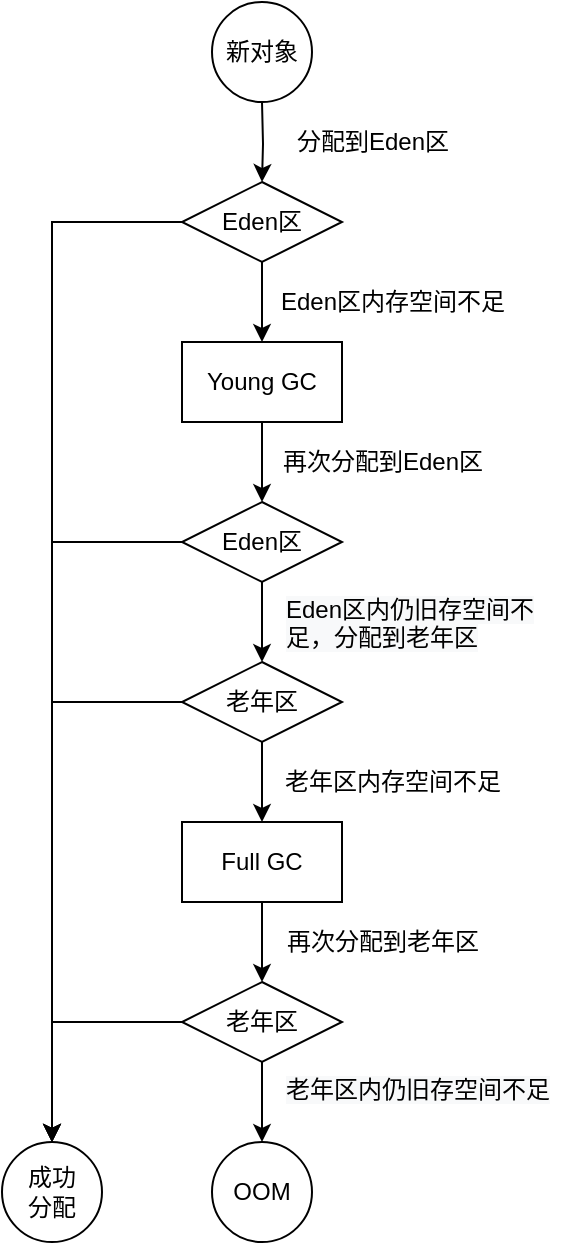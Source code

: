 <mxfile version="15.6.8" type="github">
  <diagram id="_98956hBXzSBnoxRIqcM" name="Page-1">
    <mxGraphModel dx="920" dy="513" grid="1" gridSize="10" guides="1" tooltips="1" connect="1" arrows="1" fold="1" page="1" pageScale="1" pageWidth="827" pageHeight="1169" math="0" shadow="0">
      <root>
        <mxCell id="0" />
        <mxCell id="1" parent="0" />
        <mxCell id="tfeWMHWeHRs0Ee3GljUW-4" value="" style="edgeStyle=orthogonalEdgeStyle;rounded=0;orthogonalLoop=1;jettySize=auto;html=1;" edge="1" parent="1" target="tfeWMHWeHRs0Ee3GljUW-3">
          <mxGeometry relative="1" as="geometry">
            <mxPoint x="240" y="120" as="sourcePoint" />
          </mxGeometry>
        </mxCell>
        <mxCell id="tfeWMHWeHRs0Ee3GljUW-6" value="" style="edgeStyle=orthogonalEdgeStyle;rounded=0;orthogonalLoop=1;jettySize=auto;html=1;" edge="1" parent="1" source="tfeWMHWeHRs0Ee3GljUW-3" target="tfeWMHWeHRs0Ee3GljUW-5">
          <mxGeometry relative="1" as="geometry" />
        </mxCell>
        <mxCell id="tfeWMHWeHRs0Ee3GljUW-43" style="edgeStyle=orthogonalEdgeStyle;rounded=0;orthogonalLoop=1;jettySize=auto;html=1;" edge="1" parent="1" source="tfeWMHWeHRs0Ee3GljUW-3" target="tfeWMHWeHRs0Ee3GljUW-40">
          <mxGeometry relative="1" as="geometry" />
        </mxCell>
        <mxCell id="tfeWMHWeHRs0Ee3GljUW-3" value="Eden区" style="rhombus;whiteSpace=wrap;html=1;" vertex="1" parent="1">
          <mxGeometry x="200" y="160" width="80" height="40" as="geometry" />
        </mxCell>
        <mxCell id="tfeWMHWeHRs0Ee3GljUW-8" value="" style="edgeStyle=orthogonalEdgeStyle;rounded=0;orthogonalLoop=1;jettySize=auto;html=1;" edge="1" parent="1" source="tfeWMHWeHRs0Ee3GljUW-5" target="tfeWMHWeHRs0Ee3GljUW-7">
          <mxGeometry relative="1" as="geometry" />
        </mxCell>
        <mxCell id="tfeWMHWeHRs0Ee3GljUW-5" value="Young GC" style="whiteSpace=wrap;html=1;" vertex="1" parent="1">
          <mxGeometry x="200" y="240" width="80" height="40" as="geometry" />
        </mxCell>
        <mxCell id="tfeWMHWeHRs0Ee3GljUW-25" value="" style="edgeStyle=orthogonalEdgeStyle;rounded=0;orthogonalLoop=1;jettySize=auto;html=1;" edge="1" parent="1" source="tfeWMHWeHRs0Ee3GljUW-7" target="tfeWMHWeHRs0Ee3GljUW-24">
          <mxGeometry relative="1" as="geometry" />
        </mxCell>
        <mxCell id="tfeWMHWeHRs0Ee3GljUW-41" value="" style="edgeStyle=orthogonalEdgeStyle;rounded=0;orthogonalLoop=1;jettySize=auto;html=1;" edge="1" parent="1" source="tfeWMHWeHRs0Ee3GljUW-7" target="tfeWMHWeHRs0Ee3GljUW-40">
          <mxGeometry relative="1" as="geometry" />
        </mxCell>
        <mxCell id="tfeWMHWeHRs0Ee3GljUW-7" value="Eden区" style="rhombus;whiteSpace=wrap;html=1;" vertex="1" parent="1">
          <mxGeometry x="200" y="320" width="80" height="40" as="geometry" />
        </mxCell>
        <mxCell id="tfeWMHWeHRs0Ee3GljUW-14" value="" style="edgeStyle=orthogonalEdgeStyle;rounded=0;orthogonalLoop=1;jettySize=auto;html=1;" edge="1" parent="1" source="tfeWMHWeHRs0Ee3GljUW-9" target="tfeWMHWeHRs0Ee3GljUW-13">
          <mxGeometry relative="1" as="geometry" />
        </mxCell>
        <mxCell id="tfeWMHWeHRs0Ee3GljUW-9" value="Full GC" style="whiteSpace=wrap;html=1;" vertex="1" parent="1">
          <mxGeometry x="200" y="480" width="80" height="40" as="geometry" />
        </mxCell>
        <mxCell id="tfeWMHWeHRs0Ee3GljUW-19" value="" style="edgeStyle=orthogonalEdgeStyle;rounded=0;orthogonalLoop=1;jettySize=auto;html=1;" edge="1" parent="1" source="tfeWMHWeHRs0Ee3GljUW-13">
          <mxGeometry relative="1" as="geometry">
            <mxPoint x="240" y="640" as="targetPoint" />
          </mxGeometry>
        </mxCell>
        <mxCell id="tfeWMHWeHRs0Ee3GljUW-46" style="edgeStyle=orthogonalEdgeStyle;rounded=0;orthogonalLoop=1;jettySize=auto;html=1;" edge="1" parent="1" source="tfeWMHWeHRs0Ee3GljUW-13" target="tfeWMHWeHRs0Ee3GljUW-40">
          <mxGeometry relative="1" as="geometry" />
        </mxCell>
        <mxCell id="tfeWMHWeHRs0Ee3GljUW-13" value="老年区" style="rhombus;whiteSpace=wrap;html=1;" vertex="1" parent="1">
          <mxGeometry x="200" y="560" width="80" height="40" as="geometry" />
        </mxCell>
        <mxCell id="tfeWMHWeHRs0Ee3GljUW-20" value="&lt;span&gt;Eden区内存空间不足&lt;/span&gt;" style="text;html=1;align=center;verticalAlign=middle;resizable=0;points=[];autosize=1;strokeColor=none;fillColor=none;" vertex="1" parent="1">
          <mxGeometry x="240" y="210" width="130" height="20" as="geometry" />
        </mxCell>
        <mxCell id="tfeWMHWeHRs0Ee3GljUW-21" value="&lt;span style=&quot;color: rgb(0 , 0 , 0) ; font-family: &amp;#34;helvetica&amp;#34; ; font-size: 12px ; font-style: normal ; font-weight: 400 ; letter-spacing: normal ; text-align: center ; text-indent: 0px ; text-transform: none ; word-spacing: 0px ; background-color: rgb(248 , 249 , 250) ; display: inline ; float: none&quot;&gt;Eden区内仍旧存空间不足，分配到老年区&lt;/span&gt;" style="text;whiteSpace=wrap;html=1;" vertex="1" parent="1">
          <mxGeometry x="250" y="360" width="140" height="30" as="geometry" />
        </mxCell>
        <mxCell id="tfeWMHWeHRs0Ee3GljUW-22" value="&lt;span style=&quot;color: rgb(0 , 0 , 0) ; font-family: &amp;#34;helvetica&amp;#34; ; font-size: 12px ; font-style: normal ; font-weight: 400 ; letter-spacing: normal ; text-align: center ; text-indent: 0px ; text-transform: none ; word-spacing: 0px ; background-color: rgb(248 , 249 , 250) ; display: inline ; float: none&quot;&gt;老年区内仍旧存空间不足&lt;/span&gt;" style="text;whiteSpace=wrap;html=1;" vertex="1" parent="1">
          <mxGeometry x="250" y="600" width="140" height="30" as="geometry" />
        </mxCell>
        <mxCell id="tfeWMHWeHRs0Ee3GljUW-23" value="&lt;span&gt;老年区内存空间不足&lt;/span&gt;" style="text;html=1;align=center;verticalAlign=middle;resizable=0;points=[];autosize=1;strokeColor=none;fillColor=none;" vertex="1" parent="1">
          <mxGeometry x="245" y="450" width="120" height="20" as="geometry" />
        </mxCell>
        <mxCell id="tfeWMHWeHRs0Ee3GljUW-28" style="edgeStyle=orthogonalEdgeStyle;rounded=0;orthogonalLoop=1;jettySize=auto;html=1;" edge="1" parent="1" source="tfeWMHWeHRs0Ee3GljUW-24" target="tfeWMHWeHRs0Ee3GljUW-9">
          <mxGeometry relative="1" as="geometry" />
        </mxCell>
        <mxCell id="tfeWMHWeHRs0Ee3GljUW-45" style="edgeStyle=orthogonalEdgeStyle;rounded=0;orthogonalLoop=1;jettySize=auto;html=1;entryX=0.5;entryY=0;entryDx=0;entryDy=0;" edge="1" parent="1" source="tfeWMHWeHRs0Ee3GljUW-24" target="tfeWMHWeHRs0Ee3GljUW-40">
          <mxGeometry relative="1" as="geometry" />
        </mxCell>
        <mxCell id="tfeWMHWeHRs0Ee3GljUW-24" value="老年区" style="rhombus;whiteSpace=wrap;html=1;" vertex="1" parent="1">
          <mxGeometry x="200" y="400" width="80" height="40" as="geometry" />
        </mxCell>
        <mxCell id="tfeWMHWeHRs0Ee3GljUW-29" value="分配到Eden区" style="text;html=1;align=center;verticalAlign=middle;resizable=0;points=[];autosize=1;strokeColor=none;fillColor=none;" vertex="1" parent="1">
          <mxGeometry x="250" y="130" width="90" height="20" as="geometry" />
        </mxCell>
        <mxCell id="tfeWMHWeHRs0Ee3GljUW-30" value="再次分配到Eden区" style="text;html=1;align=center;verticalAlign=middle;resizable=0;points=[];autosize=1;strokeColor=none;fillColor=none;" vertex="1" parent="1">
          <mxGeometry x="240" y="290" width="120" height="20" as="geometry" />
        </mxCell>
        <mxCell id="tfeWMHWeHRs0Ee3GljUW-31" value="再次分配到老年区" style="text;html=1;align=center;verticalAlign=middle;resizable=0;points=[];autosize=1;strokeColor=none;fillColor=none;" vertex="1" parent="1">
          <mxGeometry x="245" y="530" width="110" height="20" as="geometry" />
        </mxCell>
        <mxCell id="tfeWMHWeHRs0Ee3GljUW-34" value="新对象" style="ellipse;whiteSpace=wrap;html=1;aspect=fixed;" vertex="1" parent="1">
          <mxGeometry x="215" y="70" width="50" height="50" as="geometry" />
        </mxCell>
        <mxCell id="tfeWMHWeHRs0Ee3GljUW-35" value="OOM" style="ellipse;whiteSpace=wrap;html=1;aspect=fixed;" vertex="1" parent="1">
          <mxGeometry x="215" y="640" width="50" height="50" as="geometry" />
        </mxCell>
        <mxCell id="tfeWMHWeHRs0Ee3GljUW-40" value="成功&lt;br&gt;分配" style="ellipse;whiteSpace=wrap;html=1;aspect=fixed;" vertex="1" parent="1">
          <mxGeometry x="110" y="640" width="50" height="50" as="geometry" />
        </mxCell>
      </root>
    </mxGraphModel>
  </diagram>
</mxfile>
